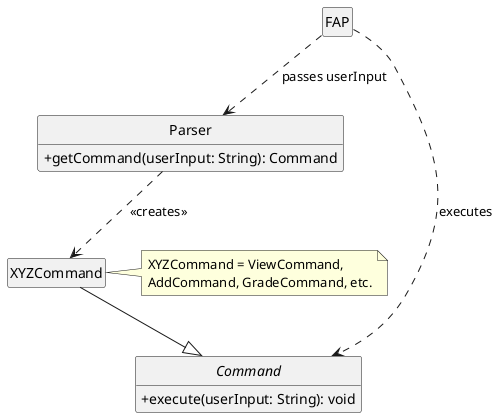 @startuml

hide circle
hide empty members
skinparam classAttributeIconSize 0
class FAP {

}

class Parser {
  + getCommand(userInput: String): Command
}

abstract Command {
  + execute(userInput: String): void
}

class XYZCommand {

}

FAP ..> Parser : passes userInput
FAP ..> Command : executes
XYZCommand --|> Command
Parser ..> XYZCommand : <<creates>>

note right of XYZCommand
  XYZCommand = ViewCommand,
  AddCommand, GradeCommand, etc.
end note

@enduml
